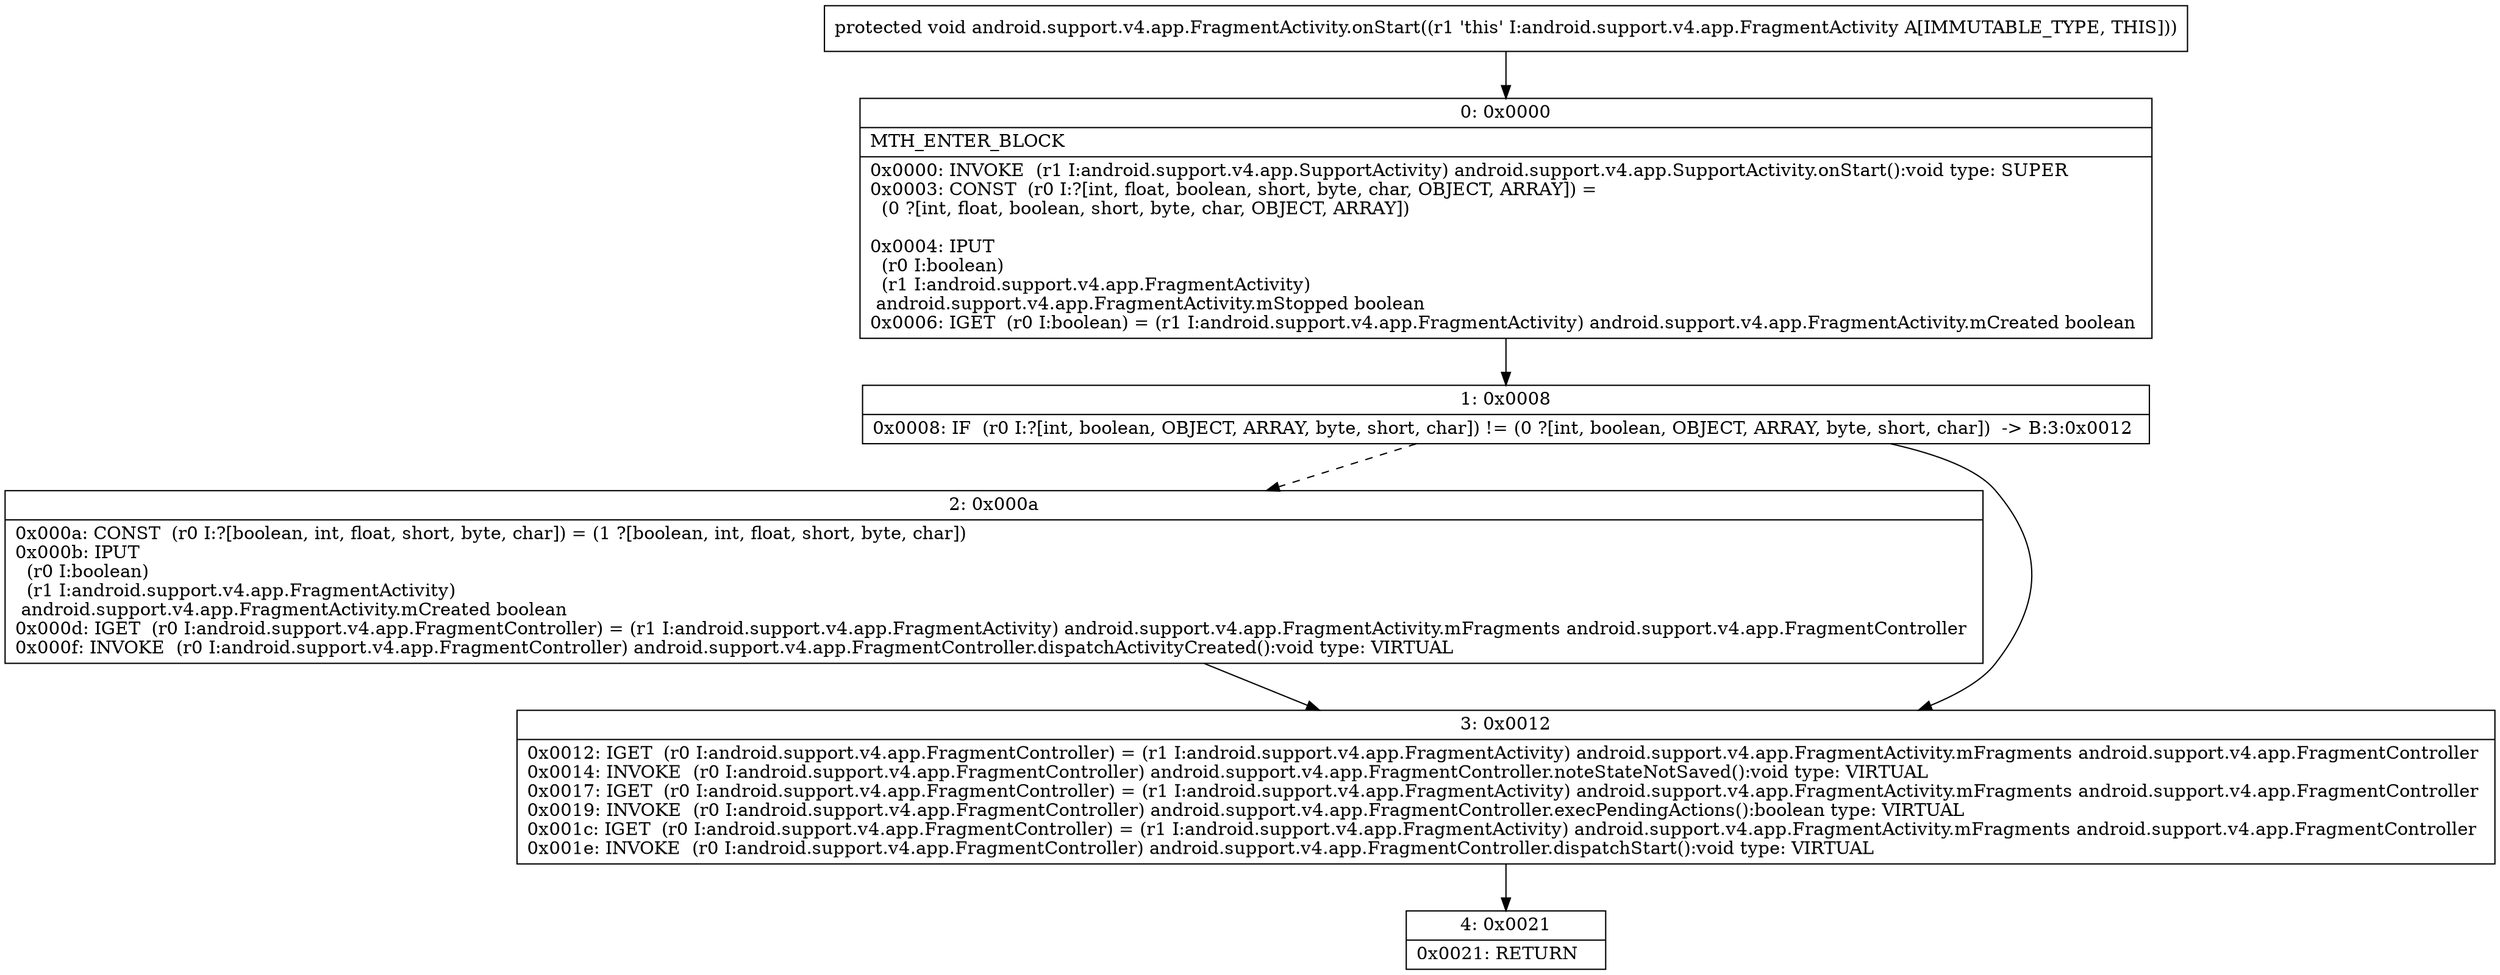 digraph "CFG forandroid.support.v4.app.FragmentActivity.onStart()V" {
Node_0 [shape=record,label="{0\:\ 0x0000|MTH_ENTER_BLOCK\l|0x0000: INVOKE  (r1 I:android.support.v4.app.SupportActivity) android.support.v4.app.SupportActivity.onStart():void type: SUPER \l0x0003: CONST  (r0 I:?[int, float, boolean, short, byte, char, OBJECT, ARRAY]) = \l  (0 ?[int, float, boolean, short, byte, char, OBJECT, ARRAY])\l \l0x0004: IPUT  \l  (r0 I:boolean)\l  (r1 I:android.support.v4.app.FragmentActivity)\l android.support.v4.app.FragmentActivity.mStopped boolean \l0x0006: IGET  (r0 I:boolean) = (r1 I:android.support.v4.app.FragmentActivity) android.support.v4.app.FragmentActivity.mCreated boolean \l}"];
Node_1 [shape=record,label="{1\:\ 0x0008|0x0008: IF  (r0 I:?[int, boolean, OBJECT, ARRAY, byte, short, char]) != (0 ?[int, boolean, OBJECT, ARRAY, byte, short, char])  \-\> B:3:0x0012 \l}"];
Node_2 [shape=record,label="{2\:\ 0x000a|0x000a: CONST  (r0 I:?[boolean, int, float, short, byte, char]) = (1 ?[boolean, int, float, short, byte, char]) \l0x000b: IPUT  \l  (r0 I:boolean)\l  (r1 I:android.support.v4.app.FragmentActivity)\l android.support.v4.app.FragmentActivity.mCreated boolean \l0x000d: IGET  (r0 I:android.support.v4.app.FragmentController) = (r1 I:android.support.v4.app.FragmentActivity) android.support.v4.app.FragmentActivity.mFragments android.support.v4.app.FragmentController \l0x000f: INVOKE  (r0 I:android.support.v4.app.FragmentController) android.support.v4.app.FragmentController.dispatchActivityCreated():void type: VIRTUAL \l}"];
Node_3 [shape=record,label="{3\:\ 0x0012|0x0012: IGET  (r0 I:android.support.v4.app.FragmentController) = (r1 I:android.support.v4.app.FragmentActivity) android.support.v4.app.FragmentActivity.mFragments android.support.v4.app.FragmentController \l0x0014: INVOKE  (r0 I:android.support.v4.app.FragmentController) android.support.v4.app.FragmentController.noteStateNotSaved():void type: VIRTUAL \l0x0017: IGET  (r0 I:android.support.v4.app.FragmentController) = (r1 I:android.support.v4.app.FragmentActivity) android.support.v4.app.FragmentActivity.mFragments android.support.v4.app.FragmentController \l0x0019: INVOKE  (r0 I:android.support.v4.app.FragmentController) android.support.v4.app.FragmentController.execPendingActions():boolean type: VIRTUAL \l0x001c: IGET  (r0 I:android.support.v4.app.FragmentController) = (r1 I:android.support.v4.app.FragmentActivity) android.support.v4.app.FragmentActivity.mFragments android.support.v4.app.FragmentController \l0x001e: INVOKE  (r0 I:android.support.v4.app.FragmentController) android.support.v4.app.FragmentController.dispatchStart():void type: VIRTUAL \l}"];
Node_4 [shape=record,label="{4\:\ 0x0021|0x0021: RETURN   \l}"];
MethodNode[shape=record,label="{protected void android.support.v4.app.FragmentActivity.onStart((r1 'this' I:android.support.v4.app.FragmentActivity A[IMMUTABLE_TYPE, THIS])) }"];
MethodNode -> Node_0;
Node_0 -> Node_1;
Node_1 -> Node_2[style=dashed];
Node_1 -> Node_3;
Node_2 -> Node_3;
Node_3 -> Node_4;
}

